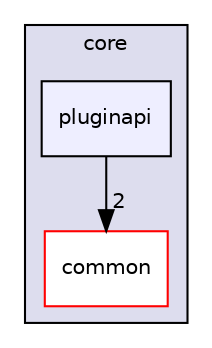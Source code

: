 digraph "platform/core/pluginapi" {
  compound=true
  node [ fontsize="10", fontname="Helvetica"];
  edge [ labelfontsize="10", labelfontname="Helvetica"];
  subgraph clusterdir_3066efc1f4040d52e90bf8a29ab3f16b {
    graph [ bgcolor="#ddddee", pencolor="black", label="core" fontname="Helvetica", fontsize="10", URL="dir_3066efc1f4040d52e90bf8a29ab3f16b.html"]
  dir_ff47398fa61110350cc6863e3680f308 [shape=box label="common" fillcolor="white" style="filled" color="red" URL="dir_ff47398fa61110350cc6863e3680f308.html"];
  dir_b600aa4b1c51808ba4d4ffea1ed4a2b8 [shape=box, label="pluginapi", style="filled", fillcolor="#eeeeff", pencolor="black", URL="dir_b600aa4b1c51808ba4d4ffea1ed4a2b8.html"];
  }
  dir_b600aa4b1c51808ba4d4ffea1ed4a2b8->dir_ff47398fa61110350cc6863e3680f308 [headlabel="2", labeldistance=1.5 headhref="dir_000073_000068.html"];
}
